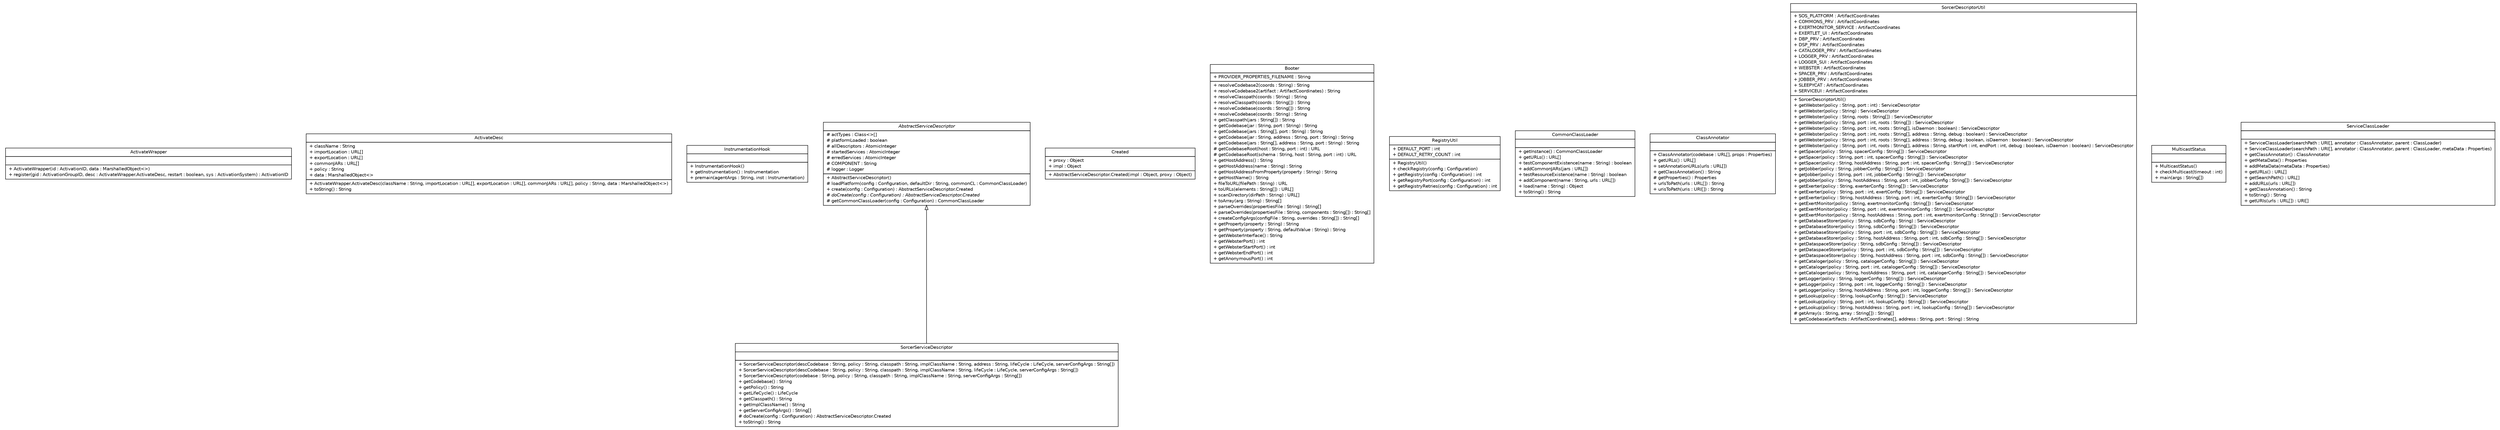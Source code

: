 #!/usr/local/bin/dot
#
# Class diagram 
# Generated by UMLGraph version R5_6 (http://www.umlgraph.org/)
#

digraph G {
	edge [fontname="Helvetica",fontsize=10,labelfontname="Helvetica",labelfontsize=10];
	node [fontname="Helvetica",fontsize=10,shape=plaintext];
	nodesep=0.25;
	ranksep=0.5;
	// sorcer.provider.boot.ActivateWrapper
	c41008 [label=<<table title="sorcer.provider.boot.ActivateWrapper" border="0" cellborder="1" cellspacing="0" cellpadding="2" port="p" href="./ActivateWrapper.html">
		<tr><td><table border="0" cellspacing="0" cellpadding="1">
<tr><td align="center" balign="center"> ActivateWrapper </td></tr>
		</table></td></tr>
		<tr><td><table border="0" cellspacing="0" cellpadding="1">
<tr><td align="left" balign="left">  </td></tr>
		</table></td></tr>
		<tr><td><table border="0" cellspacing="0" cellpadding="1">
<tr><td align="left" balign="left"> + ActivateWrapper(id : ActivationID, data : MarshalledObject&lt;&gt;) </td></tr>
<tr><td align="left" balign="left"> + register(gid : ActivationGroupID, desc : ActivateWrapper.ActivateDesc, restart : boolean, sys : ActivationSystem) : ActivationID </td></tr>
		</table></td></tr>
		</table>>, URL="./ActivateWrapper.html", fontname="Helvetica", fontcolor="black", fontsize=10.0];
	// sorcer.provider.boot.ActivateWrapper.ActivateDesc
	c41009 [label=<<table title="sorcer.provider.boot.ActivateWrapper.ActivateDesc" border="0" cellborder="1" cellspacing="0" cellpadding="2" port="p" href="./ActivateWrapper.ActivateDesc.html">
		<tr><td><table border="0" cellspacing="0" cellpadding="1">
<tr><td align="center" balign="center"> ActivateDesc </td></tr>
		</table></td></tr>
		<tr><td><table border="0" cellspacing="0" cellpadding="1">
<tr><td align="left" balign="left"> + className : String </td></tr>
<tr><td align="left" balign="left"> + importLocation : URL[] </td></tr>
<tr><td align="left" balign="left"> + exportLocation : URL[] </td></tr>
<tr><td align="left" balign="left"> + commonJARs : URL[] </td></tr>
<tr><td align="left" balign="left"> + policy : String </td></tr>
<tr><td align="left" balign="left"> + data : MarshalledObject&lt;&gt; </td></tr>
		</table></td></tr>
		<tr><td><table border="0" cellspacing="0" cellpadding="1">
<tr><td align="left" balign="left"> + ActivateWrapper.ActivateDesc(className : String, importLocation : URL[], exportLocation : URL[], commonJARs : URL[], policy : String, data : MarshalledObject&lt;&gt;) </td></tr>
<tr><td align="left" balign="left"> + toString() : String </td></tr>
		</table></td></tr>
		</table>>, URL="./ActivateWrapper.ActivateDesc.html", fontname="Helvetica", fontcolor="black", fontsize=10.0];
	// sorcer.provider.boot.InstrumentationHook
	c41010 [label=<<table title="sorcer.provider.boot.InstrumentationHook" border="0" cellborder="1" cellspacing="0" cellpadding="2" port="p" href="./InstrumentationHook.html">
		<tr><td><table border="0" cellspacing="0" cellpadding="1">
<tr><td align="center" balign="center"> InstrumentationHook </td></tr>
		</table></td></tr>
		<tr><td><table border="0" cellspacing="0" cellpadding="1">
<tr><td align="left" balign="left">  </td></tr>
		</table></td></tr>
		<tr><td><table border="0" cellspacing="0" cellpadding="1">
<tr><td align="left" balign="left"> + InstrumentationHook() </td></tr>
<tr><td align="left" balign="left"> + getInstrumentation() : Instrumentation </td></tr>
<tr><td align="left" balign="left"> + premain(agentArgs : String, inst : Instrumentation) </td></tr>
		</table></td></tr>
		</table>>, URL="./InstrumentationHook.html", fontname="Helvetica", fontcolor="black", fontsize=10.0];
	// sorcer.provider.boot.AbstractServiceDescriptor
	c41011 [label=<<table title="sorcer.provider.boot.AbstractServiceDescriptor" border="0" cellborder="1" cellspacing="0" cellpadding="2" port="p" href="./AbstractServiceDescriptor.html">
		<tr><td><table border="0" cellspacing="0" cellpadding="1">
<tr><td align="center" balign="center"><font face="Helvetica-Oblique"> AbstractServiceDescriptor </font></td></tr>
		</table></td></tr>
		<tr><td><table border="0" cellspacing="0" cellpadding="1">
<tr><td align="left" balign="left"> # actTypes : Class&lt;&gt;[] </td></tr>
<tr><td align="left" balign="left"> # platformLoaded : boolean </td></tr>
<tr><td align="left" balign="left"> # allDescriptors : AtomicInteger </td></tr>
<tr><td align="left" balign="left"> # startedServices : AtomicInteger </td></tr>
<tr><td align="left" balign="left"> # erredServices : AtomicInteger </td></tr>
<tr><td align="left" balign="left"> # COMPONENT : String </td></tr>
<tr><td align="left" balign="left"> # logger : Logger </td></tr>
		</table></td></tr>
		<tr><td><table border="0" cellspacing="0" cellpadding="1">
<tr><td align="left" balign="left"> + AbstractServiceDescriptor() </td></tr>
<tr><td align="left" balign="left"> # loadPlatform(config : Configuration, defaultDir : String, commonCL : CommonClassLoader) </td></tr>
<tr><td align="left" balign="left"> + create(config : Configuration) : AbstractServiceDescriptor.Created </td></tr>
<tr><td align="left" balign="left"><font face="Helvetica-Oblique" point-size="10.0"> # doCreate(config : Configuration) : AbstractServiceDescriptor.Created </font></td></tr>
<tr><td align="left" balign="left"> # getCommonClassLoader(config : Configuration) : CommonClassLoader </td></tr>
		</table></td></tr>
		</table>>, URL="./AbstractServiceDescriptor.html", fontname="Helvetica", fontcolor="black", fontsize=10.0];
	// sorcer.provider.boot.AbstractServiceDescriptor.Created
	c41012 [label=<<table title="sorcer.provider.boot.AbstractServiceDescriptor.Created" border="0" cellborder="1" cellspacing="0" cellpadding="2" port="p" href="./AbstractServiceDescriptor.Created.html">
		<tr><td><table border="0" cellspacing="0" cellpadding="1">
<tr><td align="center" balign="center"> Created </td></tr>
		</table></td></tr>
		<tr><td><table border="0" cellspacing="0" cellpadding="1">
<tr><td align="left" balign="left"> + proxy : Object </td></tr>
<tr><td align="left" balign="left"> + impl : Object </td></tr>
		</table></td></tr>
		<tr><td><table border="0" cellspacing="0" cellpadding="1">
<tr><td align="left" balign="left"> + AbstractServiceDescriptor.Created(impl : Object, proxy : Object) </td></tr>
		</table></td></tr>
		</table>>, URL="./AbstractServiceDescriptor.Created.html", fontname="Helvetica", fontcolor="black", fontsize=10.0];
	// sorcer.provider.boot.Booter
	c41013 [label=<<table title="sorcer.provider.boot.Booter" border="0" cellborder="1" cellspacing="0" cellpadding="2" port="p" href="./Booter.html">
		<tr><td><table border="0" cellspacing="0" cellpadding="1">
<tr><td align="center" balign="center"> Booter </td></tr>
		</table></td></tr>
		<tr><td><table border="0" cellspacing="0" cellpadding="1">
<tr><td align="left" balign="left"> + PROVIDER_PROPERTIES_FILENAME : String </td></tr>
		</table></td></tr>
		<tr><td><table border="0" cellspacing="0" cellpadding="1">
<tr><td align="left" balign="left"> + resolveCodebase2(coords : String) : String </td></tr>
<tr><td align="left" balign="left"> + resolveCodebase2(artifact : ArtifactCoordinates) : String </td></tr>
<tr><td align="left" balign="left"> + resolveClasspath(coords : String) : String </td></tr>
<tr><td align="left" balign="left"> + resolveClasspath(coords : String[]) : String </td></tr>
<tr><td align="left" balign="left"> + resolveCodebase(coords : String[]) : String </td></tr>
<tr><td align="left" balign="left"> + resolveCodebase(coords : String) : String </td></tr>
<tr><td align="left" balign="left"> + getClasspath(jars : String[]) : String </td></tr>
<tr><td align="left" balign="left"> + getCodebase(jar : String, port : String) : String </td></tr>
<tr><td align="left" balign="left"> + getCodebase(jars : String[], port : String) : String </td></tr>
<tr><td align="left" balign="left"> + getCodebase(jar : String, address : String, port : String) : String </td></tr>
<tr><td align="left" balign="left"> + getCodebase(jars : String[], address : String, port : String) : String </td></tr>
<tr><td align="left" balign="left"> # getCodebaseRoot(host : String, port : int) : URL </td></tr>
<tr><td align="left" balign="left"> # getCodebaseRoot(schema : String, host : String, port : int) : URL </td></tr>
<tr><td align="left" balign="left"> + getHostAddress() : String </td></tr>
<tr><td align="left" balign="left"> + getHostAddress(name : String) : String </td></tr>
<tr><td align="left" balign="left"> + getHostAddressFromProperty(property : String) : String </td></tr>
<tr><td align="left" balign="left"> + getHostName() : String </td></tr>
<tr><td align="left" balign="left"> + fileToURL(filePath : String) : URL </td></tr>
<tr><td align="left" balign="left"> + toURLs(elements : String[]) : URL[] </td></tr>
<tr><td align="left" balign="left"> + scanDirectory(dirPath : String) : URL[] </td></tr>
<tr><td align="left" balign="left"> + toArray(arg : String) : String[] </td></tr>
<tr><td align="left" balign="left"> + parseOverrides(propertiesFile : String) : String[] </td></tr>
<tr><td align="left" balign="left"> + parseOverrides(propertiesFile : String, components : String[]) : String[] </td></tr>
<tr><td align="left" balign="left"> + createConfigArgs(configFile : String, overrides : String[]) : String[] </td></tr>
<tr><td align="left" balign="left"> + getProperty(property : String) : String </td></tr>
<tr><td align="left" balign="left"> + getProperty(property : String, defaultValue : String) : String </td></tr>
<tr><td align="left" balign="left"> + getWebsterInterface() : String </td></tr>
<tr><td align="left" balign="left"> + getWebsterPort() : int </td></tr>
<tr><td align="left" balign="left"> + getWebsterStartPort() : int </td></tr>
<tr><td align="left" balign="left"> + getWebsterEndPort() : int </td></tr>
<tr><td align="left" balign="left"> + getAnonymousPort() : int </td></tr>
		</table></td></tr>
		</table>>, URL="./Booter.html", fontname="Helvetica", fontcolor="black", fontsize=10.0];
	// sorcer.provider.boot.RegistryUtil
	c41014 [label=<<table title="sorcer.provider.boot.RegistryUtil" border="0" cellborder="1" cellspacing="0" cellpadding="2" port="p" href="./RegistryUtil.html">
		<tr><td><table border="0" cellspacing="0" cellpadding="1">
<tr><td align="center" balign="center"> RegistryUtil </td></tr>
		</table></td></tr>
		<tr><td><table border="0" cellspacing="0" cellpadding="1">
<tr><td align="left" balign="left"> + DEFAULT_PORT : int </td></tr>
<tr><td align="left" balign="left"> + DEFAULT_RETRY_COUNT : int </td></tr>
		</table></td></tr>
		<tr><td><table border="0" cellspacing="0" cellpadding="1">
<tr><td align="left" balign="left"> + RegistryUtil() </td></tr>
<tr><td align="left" balign="left"> + checkRegistry(config : Configuration) </td></tr>
<tr><td align="left" balign="left"> + getRegistry(config : Configuration) : int </td></tr>
<tr><td align="left" balign="left"> + getRegistryPort(config : Configuration) : int </td></tr>
<tr><td align="left" balign="left"> + getRegistryRetries(config : Configuration) : int </td></tr>
		</table></td></tr>
		</table>>, URL="./RegistryUtil.html", fontname="Helvetica", fontcolor="black", fontsize=10.0];
	// sorcer.provider.boot.SorcerServiceDescriptor
	c41015 [label=<<table title="sorcer.provider.boot.SorcerServiceDescriptor" border="0" cellborder="1" cellspacing="0" cellpadding="2" port="p" href="./SorcerServiceDescriptor.html">
		<tr><td><table border="0" cellspacing="0" cellpadding="1">
<tr><td align="center" balign="center"> SorcerServiceDescriptor </td></tr>
		</table></td></tr>
		<tr><td><table border="0" cellspacing="0" cellpadding="1">
<tr><td align="left" balign="left">  </td></tr>
		</table></td></tr>
		<tr><td><table border="0" cellspacing="0" cellpadding="1">
<tr><td align="left" balign="left"> + SorcerServiceDescriptor(descCodebase : String, policy : String, classpath : String, implClassName : String, address : String, lifeCycle : LifeCycle, serverConfigArgs : String[]) </td></tr>
<tr><td align="left" balign="left"> + SorcerServiceDescriptor(descCodebase : String, policy : String, classpath : String, implClassName : String, lifeCycle : LifeCycle, serverConfigArgs : String[]) </td></tr>
<tr><td align="left" balign="left"> + SorcerServiceDescriptor(codebase : String, policy : String, classpath : String, implClassName : String, serverConfigArgs : String[]) </td></tr>
<tr><td align="left" balign="left"> + getCodebase() : String </td></tr>
<tr><td align="left" balign="left"> + getPolicy() : String </td></tr>
<tr><td align="left" balign="left"> + getLifeCycle() : LifeCycle </td></tr>
<tr><td align="left" balign="left"> + getClasspath() : String </td></tr>
<tr><td align="left" balign="left"> + getImplClassName() : String </td></tr>
<tr><td align="left" balign="left"> + getServerConfigArgs() : String[] </td></tr>
<tr><td align="left" balign="left"> # doCreate(config : Configuration) : AbstractServiceDescriptor.Created </td></tr>
<tr><td align="left" balign="left"> + toString() : String </td></tr>
		</table></td></tr>
		</table>>, URL="./SorcerServiceDescriptor.html", fontname="Helvetica", fontcolor="black", fontsize=10.0];
	// sorcer.provider.boot.CommonClassLoader
	c41016 [label=<<table title="sorcer.provider.boot.CommonClassLoader" border="0" cellborder="1" cellspacing="0" cellpadding="2" port="p" href="./CommonClassLoader.html">
		<tr><td><table border="0" cellspacing="0" cellpadding="1">
<tr><td align="center" balign="center"> CommonClassLoader </td></tr>
		</table></td></tr>
		<tr><td><table border="0" cellspacing="0" cellpadding="1">
<tr><td align="left" balign="left">  </td></tr>
		</table></td></tr>
		<tr><td><table border="0" cellspacing="0" cellpadding="1">
<tr><td align="left" balign="left"> + getInstance() : CommonClassLoader </td></tr>
<tr><td align="left" balign="left"> + getURLs() : URL[] </td></tr>
<tr><td align="left" balign="left"> + testComponentExistence(name : String) : boolean </td></tr>
<tr><td align="left" balign="left"> + addCommonJARs(jars : URL[]) </td></tr>
<tr><td align="left" balign="left"> + testResourceExistence(name : String) : boolean </td></tr>
<tr><td align="left" balign="left"> + addComponent(name : String, urls : URL[]) </td></tr>
<tr><td align="left" balign="left"> + load(name : String) : Object </td></tr>
<tr><td align="left" balign="left"> + toString() : String </td></tr>
		</table></td></tr>
		</table>>, URL="./CommonClassLoader.html", fontname="Helvetica", fontcolor="black", fontsize=10.0];
	// sorcer.provider.boot.ClassAnnotator
	c41017 [label=<<table title="sorcer.provider.boot.ClassAnnotator" border="0" cellborder="1" cellspacing="0" cellpadding="2" port="p" href="./ClassAnnotator.html">
		<tr><td><table border="0" cellspacing="0" cellpadding="1">
<tr><td align="center" balign="center"> ClassAnnotator </td></tr>
		</table></td></tr>
		<tr><td><table border="0" cellspacing="0" cellpadding="1">
<tr><td align="left" balign="left">  </td></tr>
		</table></td></tr>
		<tr><td><table border="0" cellspacing="0" cellpadding="1">
<tr><td align="left" balign="left"> + ClassAnnotator(codebase : URL[], props : Properties) </td></tr>
<tr><td align="left" balign="left"> + getURLs() : URL[] </td></tr>
<tr><td align="left" balign="left"> + setAnnotationURLs(urls : URL[]) </td></tr>
<tr><td align="left" balign="left"> + getClassAnnotation() : String </td></tr>
<tr><td align="left" balign="left"> # getProperties() : Properties </td></tr>
<tr><td align="left" balign="left"> + urlsToPath(urls : URL[]) : String </td></tr>
<tr><td align="left" balign="left"> + urisToPath(uris : URI[]) : String </td></tr>
		</table></td></tr>
		</table>>, URL="./ClassAnnotator.html", fontname="Helvetica", fontcolor="black", fontsize=10.0];
	// sorcer.provider.boot.SorcerDescriptorUtil
	c41018 [label=<<table title="sorcer.provider.boot.SorcerDescriptorUtil" border="0" cellborder="1" cellspacing="0" cellpadding="2" port="p" href="./SorcerDescriptorUtil.html">
		<tr><td><table border="0" cellspacing="0" cellpadding="1">
<tr><td align="center" balign="center"> SorcerDescriptorUtil </td></tr>
		</table></td></tr>
		<tr><td><table border="0" cellspacing="0" cellpadding="1">
<tr><td align="left" balign="left"> + SOS_PLATFORM : ArtifactCoordinates </td></tr>
<tr><td align="left" balign="left"> + COMMONS_PRV : ArtifactCoordinates </td></tr>
<tr><td align="left" balign="left"> + EXERTMONITOR_SERVICE : ArtifactCoordinates </td></tr>
<tr><td align="left" balign="left"> + EXERTLET_UI : ArtifactCoordinates </td></tr>
<tr><td align="left" balign="left"> + DBP_PRV : ArtifactCoordinates </td></tr>
<tr><td align="left" balign="left"> + DSP_PRV : ArtifactCoordinates </td></tr>
<tr><td align="left" balign="left"> + CATALOGER_PRV : ArtifactCoordinates </td></tr>
<tr><td align="left" balign="left"> + LOGGER_PRV : ArtifactCoordinates </td></tr>
<tr><td align="left" balign="left"> + LOGGER_SUI : ArtifactCoordinates </td></tr>
<tr><td align="left" balign="left"> + WEBSTER : ArtifactCoordinates </td></tr>
<tr><td align="left" balign="left"> + SPACER_PRV : ArtifactCoordinates </td></tr>
<tr><td align="left" balign="left"> + JOBBER_PRV : ArtifactCoordinates </td></tr>
<tr><td align="left" balign="left"> + SLEEPYCAT : ArtifactCoordinates </td></tr>
<tr><td align="left" balign="left"> + SERVICEUI : ArtifactCoordinates </td></tr>
		</table></td></tr>
		<tr><td><table border="0" cellspacing="0" cellpadding="1">
<tr><td align="left" balign="left"> + SorcerDescriptorUtil() </td></tr>
<tr><td align="left" balign="left"> + getWebster(policy : String, port : int) : ServiceDescriptor </td></tr>
<tr><td align="left" balign="left"> + getWebster(policy : String) : ServiceDescriptor </td></tr>
<tr><td align="left" balign="left"> + getWebster(policy : String, roots : String[]) : ServiceDescriptor </td></tr>
<tr><td align="left" balign="left"> + getWebster(policy : String, port : int, roots : String[]) : ServiceDescriptor </td></tr>
<tr><td align="left" balign="left"> + getWebster(policy : String, port : int, roots : String[], isDaemon : boolean) : ServiceDescriptor </td></tr>
<tr><td align="left" balign="left"> + getWebster(policy : String, port : int, roots : String[], address : String, debug : boolean) : ServiceDescriptor </td></tr>
<tr><td align="left" balign="left"> + getWebster(policy : String, port : int, roots : String[], address : String, debug : boolean, isDaemon : boolean) : ServiceDescriptor </td></tr>
<tr><td align="left" balign="left"> + getWebster(policy : String, port : int, roots : String[], address : String, startPort : int, endPort : int, debug : boolean, isDaemon : boolean) : ServiceDescriptor </td></tr>
<tr><td align="left" balign="left"> + getSpacer(policy : String, spacerConfig : String[]) : ServiceDescriptor </td></tr>
<tr><td align="left" balign="left"> + getSpacer(policy : String, port : int, spacerConfig : String[]) : ServiceDescriptor </td></tr>
<tr><td align="left" balign="left"> + getSpacer(policy : String, hostAddress : String, port : int, spacerConfig : String[]) : ServiceDescriptor </td></tr>
<tr><td align="left" balign="left"> + getJobber(policy : String, jobberConfig : String[]) : ServiceDescriptor </td></tr>
<tr><td align="left" balign="left"> + getJobber(policy : String, port : int, jobberConfig : String[]) : ServiceDescriptor </td></tr>
<tr><td align="left" balign="left"> + getJobber(policy : String, hostAddress : String, port : int, jobberConfig : String[]) : ServiceDescriptor </td></tr>
<tr><td align="left" balign="left"> + getExerter(policy : String, exerterConfig : String[]) : ServiceDescriptor </td></tr>
<tr><td align="left" balign="left"> + getExerter(policy : String, port : int, exertConfig : String[]) : ServiceDescriptor </td></tr>
<tr><td align="left" balign="left"> + getExerter(policy : String, hostAddress : String, port : int, exerterConfig : String[]) : ServiceDescriptor </td></tr>
<tr><td align="left" balign="left"> + getExertMonitor(policy : String, exertmonitorConfig : String[]) : ServiceDescriptor </td></tr>
<tr><td align="left" balign="left"> + getExertMonitor(policy : String, port : int, exertmonitorConfig : String[]) : ServiceDescriptor </td></tr>
<tr><td align="left" balign="left"> + getExertMonitor(policy : String, hostAddress : String, port : int, exertmonitorConfig : String[]) : ServiceDescriptor </td></tr>
<tr><td align="left" balign="left"> + getDatabaseStorer(policy : String, sdbConfig : String) : ServiceDescriptor </td></tr>
<tr><td align="left" balign="left"> + getDatabaseStorer(policy : String, sdbConfig : String[]) : ServiceDescriptor </td></tr>
<tr><td align="left" balign="left"> + getDatabaseStorer(policy : String, port : int, sdbConfig : String[]) : ServiceDescriptor </td></tr>
<tr><td align="left" balign="left"> + getDatabaseStorer(policy : String, hostAddress : String, port : int, sdbConfig : String[]) : ServiceDescriptor </td></tr>
<tr><td align="left" balign="left"> + getDataspaceStorer(policy : String, sdbConfig : String[]) : ServiceDescriptor </td></tr>
<tr><td align="left" balign="left"> + getDataspaceStorer(policy : String, port : int, sdbConfig : String[]) : ServiceDescriptor </td></tr>
<tr><td align="left" balign="left"> + getDataspaceStorer(policy : String, hostAddress : String, port : int, sdbConfig : String[]) : ServiceDescriptor </td></tr>
<tr><td align="left" balign="left"> + getCataloger(policy : String, catalogerConfig : String[]) : ServiceDescriptor </td></tr>
<tr><td align="left" balign="left"> + getCataloger(policy : String, port : int, catalogerConfig : String[]) : ServiceDescriptor </td></tr>
<tr><td align="left" balign="left"> + getCataloger(policy : String, hostAddress : String, port : int, catalogerConfig : String[]) : ServiceDescriptor </td></tr>
<tr><td align="left" balign="left"> + getLogger(policy : String, loggerConfig : String[]) : ServiceDescriptor </td></tr>
<tr><td align="left" balign="left"> + getLogger(policy : String, port : int, loggerConfig : String[]) : ServiceDescriptor </td></tr>
<tr><td align="left" balign="left"> + getLogger(policy : String, hostAddress : String, port : int, loggerConfig : String[]) : ServiceDescriptor </td></tr>
<tr><td align="left" balign="left"> + getLookup(policy : String, lookupConfig : String[]) : ServiceDescriptor </td></tr>
<tr><td align="left" balign="left"> + getLookup(policy : String, port : int, lookupConfig : String[]) : ServiceDescriptor </td></tr>
<tr><td align="left" balign="left"> + getLookup(policy : String, hostAddress : String, port : int, lookupConfig : String[]) : ServiceDescriptor </td></tr>
<tr><td align="left" balign="left"> # getArray(s : String, array : String[]) : String[] </td></tr>
<tr><td align="left" balign="left"> + getCodebase(artifacts : ArtifactCoordinates[], address : String, port : String) : String </td></tr>
		</table></td></tr>
		</table>>, URL="./SorcerDescriptorUtil.html", fontname="Helvetica", fontcolor="black", fontsize=10.0];
	// sorcer.provider.boot.MulticastStatus
	c41019 [label=<<table title="sorcer.provider.boot.MulticastStatus" border="0" cellborder="1" cellspacing="0" cellpadding="2" port="p" href="./MulticastStatus.html">
		<tr><td><table border="0" cellspacing="0" cellpadding="1">
<tr><td align="center" balign="center"> MulticastStatus </td></tr>
		</table></td></tr>
		<tr><td><table border="0" cellspacing="0" cellpadding="1">
<tr><td align="left" balign="left">  </td></tr>
		</table></td></tr>
		<tr><td><table border="0" cellspacing="0" cellpadding="1">
<tr><td align="left" balign="left"> + MulticastStatus() </td></tr>
<tr><td align="left" balign="left"> + checkMulticast(timeout : int) </td></tr>
<tr><td align="left" balign="left"> + main(args : String[]) </td></tr>
		</table></td></tr>
		</table>>, URL="./MulticastStatus.html", fontname="Helvetica", fontcolor="black", fontsize=10.0];
	// sorcer.provider.boot.ServiceClassLoader
	c41020 [label=<<table title="sorcer.provider.boot.ServiceClassLoader" border="0" cellborder="1" cellspacing="0" cellpadding="2" port="p" href="./ServiceClassLoader.html">
		<tr><td><table border="0" cellspacing="0" cellpadding="1">
<tr><td align="center" balign="center"> ServiceClassLoader </td></tr>
		</table></td></tr>
		<tr><td><table border="0" cellspacing="0" cellpadding="1">
<tr><td align="left" balign="left">  </td></tr>
		</table></td></tr>
		<tr><td><table border="0" cellspacing="0" cellpadding="1">
<tr><td align="left" balign="left"> + ServiceClassLoader(searchPath : URI[], annotator : ClassAnnotator, parent : ClassLoader) </td></tr>
<tr><td align="left" balign="left"> + ServiceClassLoader(searchPath : URI[], annotator : ClassAnnotator, parent : ClassLoader, metaData : Properties) </td></tr>
<tr><td align="left" balign="left"> + getClassAnnotator() : ClassAnnotator </td></tr>
<tr><td align="left" balign="left"> + getMetaData() : Properties </td></tr>
<tr><td align="left" balign="left"> + addMetaData(metaData : Properties) </td></tr>
<tr><td align="left" balign="left"> + getURLs() : URL[] </td></tr>
<tr><td align="left" balign="left"> + getSearchPath() : URL[] </td></tr>
<tr><td align="left" balign="left"> + addURLs(urls : URL[]) </td></tr>
<tr><td align="left" balign="left"> + getClassAnnotation() : String </td></tr>
<tr><td align="left" balign="left"> + toString() : String </td></tr>
<tr><td align="left" balign="left"> + getURIs(urls : URL[]) : URI[] </td></tr>
		</table></td></tr>
		</table>>, URL="./ServiceClassLoader.html", fontname="Helvetica", fontcolor="black", fontsize=10.0];
	//sorcer.provider.boot.SorcerServiceDescriptor extends sorcer.provider.boot.AbstractServiceDescriptor
	c41011:p -> c41015:p [dir=back,arrowtail=empty];
}

